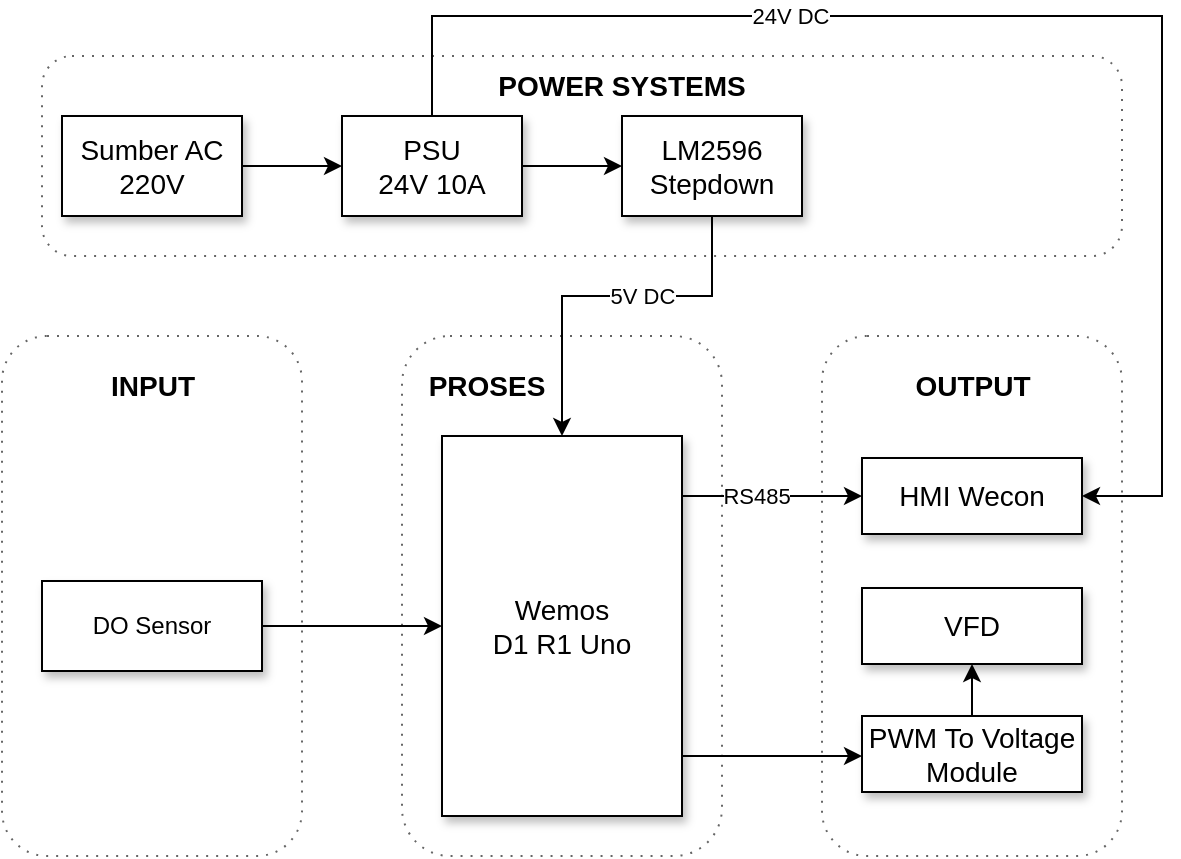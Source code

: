 <mxfile version="20.7.4" type="device" pages="2"><diagram id="e6OOcjLIepp18-SbyKwd" name="Page-1"><mxGraphModel dx="638" dy="440" grid="1" gridSize="10" guides="1" tooltips="1" connect="1" arrows="1" fold="1" page="1" pageScale="1" pageWidth="2339" pageHeight="3300" math="0" shadow="0"><root><mxCell id="0"/><mxCell id="1" parent="0"/><mxCell id="NormKjhdWUKpHMGYbHp0-38" value="" style="rounded=1;whiteSpace=wrap;html=1;fontSize=14;strokeColor=default;fillColor=none;opacity=60;dashed=1;dashPattern=1 4;" parent="1" vertex="1"><mxGeometry x="220" y="70" width="540" height="100" as="geometry"/></mxCell><mxCell id="NormKjhdWUKpHMGYbHp0-30" value="" style="rounded=1;whiteSpace=wrap;html=1;fontSize=14;strokeColor=default;fillColor=none;opacity=60;dashed=1;dashPattern=1 4;" parent="1" vertex="1"><mxGeometry x="610" y="210" width="150" height="260" as="geometry"/></mxCell><mxCell id="NormKjhdWUKpHMGYbHp0-29" value="" style="rounded=1;whiteSpace=wrap;html=1;fontSize=14;strokeColor=default;fillColor=none;opacity=60;dashed=1;dashPattern=1 4;" parent="1" vertex="1"><mxGeometry x="400" y="210" width="160" height="260" as="geometry"/></mxCell><mxCell id="NormKjhdWUKpHMGYbHp0-28" value="" style="rounded=1;whiteSpace=wrap;html=1;fontSize=14;strokeColor=default;fillColor=none;opacity=60;dashed=1;dashPattern=1 4;" parent="1" vertex="1"><mxGeometry x="200" y="210" width="150" height="260" as="geometry"/></mxCell><mxCell id="YZJxGJg3zewwSDE145lU-1" value="RS485" style="edgeStyle=orthogonalEdgeStyle;rounded=0;orthogonalLoop=1;jettySize=auto;html=1;exitX=1;exitY=0.25;exitDx=0;exitDy=0;" parent="1" source="NormKjhdWUKpHMGYbHp0-1" target="-lXtR86SzLi_2UB3HTRb-1" edge="1"><mxGeometry relative="1" as="geometry"><Array as="points"><mxPoint x="540" y="290"/></Array></mxGeometry></mxCell><mxCell id="Dv9JCPmap_JIAtJeG0IL-7" style="edgeStyle=orthogonalEdgeStyle;rounded=0;orthogonalLoop=1;jettySize=auto;html=1;exitX=1;exitY=0.75;exitDx=0;exitDy=0;" parent="1" source="NormKjhdWUKpHMGYbHp0-1" target="Dv9JCPmap_JIAtJeG0IL-4" edge="1"><mxGeometry relative="1" as="geometry"><Array as="points"><mxPoint x="540" y="420"/></Array></mxGeometry></mxCell><mxCell id="NormKjhdWUKpHMGYbHp0-1" value="Wemos&lt;br&gt;D1 R1 Uno" style="rounded=0;whiteSpace=wrap;html=1;fontSize=14;shadow=1;" parent="1" vertex="1"><mxGeometry x="420" y="260" width="120" height="190" as="geometry"/></mxCell><mxCell id="-lXtR86SzLi_2UB3HTRb-12" style="edgeStyle=orthogonalEdgeStyle;rounded=0;orthogonalLoop=1;jettySize=auto;html=1;exitX=1;exitY=0.5;exitDx=0;exitDy=0;startArrow=none;startFill=0;" parent="1" source="NormKjhdWUKpHMGYbHp0-31" target="-lXtR86SzLi_2UB3HTRb-8" edge="1"><mxGeometry relative="1" as="geometry"/></mxCell><mxCell id="NormKjhdWUKpHMGYbHp0-31" value="Sumber AC&lt;br&gt;220V" style="rounded=0;whiteSpace=wrap;html=1;fontSize=14;shadow=1;" parent="1" vertex="1"><mxGeometry x="230" y="100" width="90" height="50" as="geometry"/></mxCell><mxCell id="NormKjhdWUKpHMGYbHp0-56" value="&lt;b&gt;POWER SYSTEMS&lt;/b&gt;" style="text;html=1;strokeColor=none;fillColor=none;align=center;verticalAlign=middle;whiteSpace=wrap;rounded=0;fontSize=14;opacity=50;" parent="1" vertex="1"><mxGeometry x="420" y="70" width="180" height="30" as="geometry"/></mxCell><mxCell id="NormKjhdWUKpHMGYbHp0-59" value="&lt;b&gt;INPUT&lt;/b&gt;" style="text;html=1;strokeColor=none;fillColor=none;align=center;verticalAlign=middle;whiteSpace=wrap;rounded=0;fontSize=14;opacity=50;" parent="1" vertex="1"><mxGeometry x="232.5" y="220" width="85" height="30" as="geometry"/></mxCell><mxCell id="NormKjhdWUKpHMGYbHp0-60" value="&lt;b&gt;PROSES&lt;/b&gt;" style="text;html=1;strokeColor=none;fillColor=none;align=center;verticalAlign=middle;whiteSpace=wrap;rounded=0;fontSize=14;opacity=50;" parent="1" vertex="1"><mxGeometry x="400" y="220" width="85" height="30" as="geometry"/></mxCell><mxCell id="NormKjhdWUKpHMGYbHp0-62" value="&lt;b&gt;OUTPUT&lt;/b&gt;" style="text;html=1;strokeColor=none;fillColor=none;align=center;verticalAlign=middle;whiteSpace=wrap;rounded=0;fontSize=14;opacity=50;" parent="1" vertex="1"><mxGeometry x="642.5" y="220" width="85" height="30" as="geometry"/></mxCell><mxCell id="YZJxGJg3zewwSDE145lU-6" style="edgeStyle=orthogonalEdgeStyle;rounded=0;orthogonalLoop=1;jettySize=auto;html=1;exitX=1;exitY=0.5;exitDx=0;exitDy=0;" parent="1" source="5S7MNKsnEGfj_pQ51zQY-1" target="NormKjhdWUKpHMGYbHp0-1" edge="1"><mxGeometry relative="1" as="geometry"/></mxCell><mxCell id="5S7MNKsnEGfj_pQ51zQY-1" value="DO Sensor" style="rounded=0;whiteSpace=wrap;html=1;fontSize=12;shadow=1;" parent="1" vertex="1"><mxGeometry x="220" y="332.5" width="110" height="45" as="geometry"/></mxCell><mxCell id="-lXtR86SzLi_2UB3HTRb-1" value="HMI Wecon" style="rounded=0;whiteSpace=wrap;html=1;fontSize=14;shadow=1;" parent="1" vertex="1"><mxGeometry x="630" y="271" width="110" height="38" as="geometry"/></mxCell><mxCell id="-lXtR86SzLi_2UB3HTRb-13" style="edgeStyle=orthogonalEdgeStyle;rounded=0;orthogonalLoop=1;jettySize=auto;html=1;exitX=1;exitY=0.5;exitDx=0;exitDy=0;startArrow=none;startFill=0;" parent="1" source="-lXtR86SzLi_2UB3HTRb-8" target="-lXtR86SzLi_2UB3HTRb-10" edge="1"><mxGeometry relative="1" as="geometry"/></mxCell><mxCell id="Dv9JCPmap_JIAtJeG0IL-2" value="24V DC" style="edgeStyle=orthogonalEdgeStyle;rounded=0;orthogonalLoop=1;jettySize=auto;html=1;exitX=0.5;exitY=0;exitDx=0;exitDy=0;entryX=1;entryY=0.5;entryDx=0;entryDy=0;strokeWidth=1;jumpStyle=none;targetPerimeterSpacing=0;" parent="1" source="-lXtR86SzLi_2UB3HTRb-8" target="-lXtR86SzLi_2UB3HTRb-1" edge="1"><mxGeometry x="-0.341" relative="1" as="geometry"><Array as="points"><mxPoint x="415" y="50"/><mxPoint x="780" y="50"/><mxPoint x="780" y="290"/></Array><mxPoint as="offset"/></mxGeometry></mxCell><mxCell id="-lXtR86SzLi_2UB3HTRb-8" value="PSU &lt;br&gt;24V 10A" style="rounded=0;whiteSpace=wrap;html=1;fontSize=14;shadow=1;" parent="1" vertex="1"><mxGeometry x="370" y="100" width="90" height="50" as="geometry"/></mxCell><mxCell id="Dv9JCPmap_JIAtJeG0IL-1" value="5V DC" style="edgeStyle=orthogonalEdgeStyle;rounded=0;orthogonalLoop=1;jettySize=auto;html=1;exitX=0.5;exitY=1;exitDx=0;exitDy=0;" parent="1" source="-lXtR86SzLi_2UB3HTRb-10" target="NormKjhdWUKpHMGYbHp0-1" edge="1"><mxGeometry x="-0.189" relative="1" as="geometry"><Array as="points"><mxPoint x="555" y="190"/><mxPoint x="480" y="190"/></Array><mxPoint as="offset"/></mxGeometry></mxCell><mxCell id="-lXtR86SzLi_2UB3HTRb-10" value="LM2596&lt;br&gt;Stepdown" style="rounded=0;whiteSpace=wrap;html=1;fontSize=14;shadow=1;" parent="1" vertex="1"><mxGeometry x="510" y="100" width="90" height="50" as="geometry"/></mxCell><mxCell id="Dv9JCPmap_JIAtJeG0IL-8" style="edgeStyle=orthogonalEdgeStyle;rounded=0;orthogonalLoop=1;jettySize=auto;html=1;exitX=0.5;exitY=0;exitDx=0;exitDy=0;entryX=0.5;entryY=1;entryDx=0;entryDy=0;" parent="1" source="Dv9JCPmap_JIAtJeG0IL-4" target="Dv9JCPmap_JIAtJeG0IL-6" edge="1"><mxGeometry relative="1" as="geometry"/></mxCell><mxCell id="Dv9JCPmap_JIAtJeG0IL-4" value="PWM To Voltage&lt;br style=&quot;border-color: var(--border-color);&quot;&gt;Module" style="rounded=0;whiteSpace=wrap;html=1;fontSize=14;shadow=1;" parent="1" vertex="1"><mxGeometry x="630" y="400" width="110" height="38" as="geometry"/></mxCell><mxCell id="Dv9JCPmap_JIAtJeG0IL-6" value="VFD" style="rounded=0;whiteSpace=wrap;html=1;fontSize=14;shadow=1;" parent="1" vertex="1"><mxGeometry x="630" y="336" width="110" height="38" as="geometry"/></mxCell></root></mxGraphModel></diagram><diagram id="W9TfPLHfT7CKcpG7u3UG" name="Page-2"><mxGraphModel dx="901" dy="621" grid="1" gridSize="10" guides="1" tooltips="1" connect="1" arrows="1" fold="1" page="1" pageScale="1" pageWidth="2339" pageHeight="3300" math="0" shadow="0"><root><mxCell id="0"/><mxCell id="1" parent="0"/><mxCell id="rNcZ2A8CxdVaieHtJs3u-1" value="" style="rounded=0;whiteSpace=wrap;html=1;strokeColor=default;fontSize=11;fillColor=default;" vertex="1" parent="1"><mxGeometry x="320" y="390" width="760" height="140" as="geometry"/></mxCell><mxCell id="rNcZ2A8CxdVaieHtJs3u-2" value="" style="rounded=0;whiteSpace=wrap;html=1;strokeColor=default;fontSize=11;fillColor=default;" vertex="1" parent="1"><mxGeometry x="320" y="530" width="760" height="140" as="geometry"/></mxCell><mxCell id="rNcZ2A8CxdVaieHtJs3u-3" value="" style="rounded=0;whiteSpace=wrap;html=1;strokeColor=default;fontSize=11;fillColor=default;" vertex="1" parent="1"><mxGeometry x="320" y="670" width="760" height="140" as="geometry"/></mxCell><mxCell id="rNcZ2A8CxdVaieHtJs3u-4" value="PENGGUNA" style="rounded=0;whiteSpace=wrap;html=1;strokeColor=default;fontSize=11;fillColor=default;fontStyle=1" vertex="1" parent="1"><mxGeometry x="200" y="390" width="120" height="140" as="geometry"/></mxCell><mxCell id="rNcZ2A8CxdVaieHtJs3u-5" value="PETUGAS" style="rounded=0;whiteSpace=wrap;html=1;strokeColor=default;fontSize=11;fillColor=default;fontStyle=1" vertex="1" parent="1"><mxGeometry x="200" y="530" width="120" height="140" as="geometry"/></mxCell><mxCell id="rNcZ2A8CxdVaieHtJs3u-6" value="BENDAHARA" style="rounded=0;whiteSpace=wrap;html=1;strokeColor=default;fontSize=11;fillColor=default;fontStyle=1" vertex="1" parent="1"><mxGeometry x="200" y="670" width="120" height="140" as="geometry"/></mxCell><mxCell id="rNcZ2A8CxdVaieHtJs3u-7" style="edgeStyle=orthogonalEdgeStyle;rounded=0;orthogonalLoop=1;jettySize=auto;html=1;exitX=1;exitY=0.5;exitDx=0;exitDy=0;fontSize=11;" edge="1" parent="1" source="rNcZ2A8CxdVaieHtJs3u-8" target="rNcZ2A8CxdVaieHtJs3u-12"><mxGeometry relative="1" as="geometry"/></mxCell><mxCell id="rNcZ2A8CxdVaieHtJs3u-8" value="" style="ellipse;whiteSpace=wrap;html=1;aspect=fixed;strokeColor=#82b366;fontSize=11;fillColor=#d5e8d4;" vertex="1" parent="1"><mxGeometry x="332.5" y="405" width="30" height="30" as="geometry"/></mxCell><mxCell id="rNcZ2A8CxdVaieHtJs3u-9" value="" style="rounded=0;whiteSpace=wrap;html=1;fontSize=14;fillColor=#dae8fc;strokeColor=#6c8ebf;" vertex="1" parent="1"><mxGeometry x="460" y="295" width="120" height="30" as="geometry"/></mxCell><mxCell id="rNcZ2A8CxdVaieHtJs3u-10" value="" style="rounded=0;whiteSpace=wrap;html=1;fontSize=14;fillColor=#dae8fc;strokeColor=#6c8ebf;" vertex="1" parent="1"><mxGeometry x="595" y="290" width="40" height="40" as="geometry"/></mxCell><mxCell id="rNcZ2A8CxdVaieHtJs3u-11" style="edgeStyle=orthogonalEdgeStyle;rounded=0;orthogonalLoop=1;jettySize=auto;html=1;exitX=1;exitY=0.5;exitDx=0;exitDy=0;fontSize=11;" edge="1" parent="1" source="rNcZ2A8CxdVaieHtJs3u-12" target="rNcZ2A8CxdVaieHtJs3u-14"><mxGeometry relative="1" as="geometry"/></mxCell><mxCell id="rNcZ2A8CxdVaieHtJs3u-12" value="Pengguna Membuka Aplikasi" style="rounded=0;whiteSpace=wrap;html=1;strokeColor=default;fontSize=11;fillColor=default;" vertex="1" parent="1"><mxGeometry x="382.5" y="400" width="122.5" height="40" as="geometry"/></mxCell><mxCell id="rNcZ2A8CxdVaieHtJs3u-13" style="edgeStyle=orthogonalEdgeStyle;rounded=0;orthogonalLoop=1;jettySize=auto;html=1;exitX=1;exitY=0.5;exitDx=0;exitDy=0;fontSize=11;" edge="1" parent="1" source="rNcZ2A8CxdVaieHtJs3u-14" target="rNcZ2A8CxdVaieHtJs3u-16"><mxGeometry relative="1" as="geometry"/></mxCell><mxCell id="rNcZ2A8CxdVaieHtJs3u-14" value="Pengguna Login&lt;br style=&quot;border-color: var(--border-color);&quot;&gt;ke Aplikasi" style="rounded=0;whiteSpace=wrap;html=1;strokeColor=default;fontSize=11;fillColor=default;" vertex="1" parent="1"><mxGeometry x="527.5" y="400" width="122.5" height="40" as="geometry"/></mxCell><mxCell id="rNcZ2A8CxdVaieHtJs3u-15" style="edgeStyle=orthogonalEdgeStyle;rounded=0;orthogonalLoop=1;jettySize=auto;html=1;exitX=1;exitY=0.5;exitDx=0;exitDy=0;fontSize=11;" edge="1" parent="1" source="rNcZ2A8CxdVaieHtJs3u-16" target="rNcZ2A8CxdVaieHtJs3u-20"><mxGeometry relative="1" as="geometry"/></mxCell><mxCell id="rNcZ2A8CxdVaieHtJs3u-16" value="Apakah Minggu Ini Sudah Bayar ?" style="rounded=0;whiteSpace=wrap;html=1;strokeColor=default;fontSize=11;fillColor=default;" vertex="1" parent="1"><mxGeometry x="672.5" y="400" width="122.5" height="40" as="geometry"/></mxCell><mxCell id="rNcZ2A8CxdVaieHtJs3u-17" value="" style="rounded=0;whiteSpace=wrap;html=1;fontSize=14;fillColor=#dae8fc;strokeColor=#6c8ebf;" vertex="1" parent="1"><mxGeometry x="645" y="290" width="22.5" height="40" as="geometry"/></mxCell><mxCell id="rNcZ2A8CxdVaieHtJs3u-18" style="edgeStyle=orthogonalEdgeStyle;rounded=0;orthogonalLoop=1;jettySize=auto;html=1;exitX=0.5;exitY=1;exitDx=0;exitDy=0;fontSize=11;" edge="1" parent="1" source="rNcZ2A8CxdVaieHtJs3u-20" target="rNcZ2A8CxdVaieHtJs3u-22"><mxGeometry relative="1" as="geometry"/></mxCell><mxCell id="rNcZ2A8CxdVaieHtJs3u-19" style="edgeStyle=orthogonalEdgeStyle;rounded=0;orthogonalLoop=1;jettySize=auto;html=1;exitX=1;exitY=0.5;exitDx=0;exitDy=0;entryX=0;entryY=0.5;entryDx=0;entryDy=0;fontSize=11;" edge="1" parent="1" source="rNcZ2A8CxdVaieHtJs3u-20" target="rNcZ2A8CxdVaieHtJs3u-24"><mxGeometry relative="1" as="geometry"/></mxCell><mxCell id="rNcZ2A8CxdVaieHtJs3u-20" value="" style="ellipse;whiteSpace=wrap;html=1;aspect=fixed;strokeColor=default;fontSize=11;fillColor=default;" vertex="1" parent="1"><mxGeometry x="817.5" y="410" width="20" height="20" as="geometry"/></mxCell><mxCell id="rNcZ2A8CxdVaieHtJs3u-21" style="edgeStyle=orthogonalEdgeStyle;rounded=0;orthogonalLoop=1;jettySize=auto;html=1;exitX=0;exitY=0.5;exitDx=0;exitDy=0;fontSize=11;" edge="1" parent="1" source="rNcZ2A8CxdVaieHtJs3u-22" target="rNcZ2A8CxdVaieHtJs3u-16"><mxGeometry relative="1" as="geometry"/></mxCell><mxCell id="rNcZ2A8CxdVaieHtJs3u-22" value="Muncul Notifikasi pada Aplikasi" style="rounded=0;whiteSpace=wrap;html=1;strokeColor=default;fontSize=11;fillColor=default;" vertex="1" parent="1"><mxGeometry x="766.25" y="460" width="122.5" height="40" as="geometry"/></mxCell><mxCell id="rNcZ2A8CxdVaieHtJs3u-23" style="edgeStyle=orthogonalEdgeStyle;rounded=0;orthogonalLoop=1;jettySize=auto;html=1;exitX=1;exitY=0.5;exitDx=0;exitDy=0;entryX=0;entryY=0.5;entryDx=0;entryDy=0;fontSize=11;" edge="1" parent="1" source="rNcZ2A8CxdVaieHtJs3u-24" target="rNcZ2A8CxdVaieHtJs3u-26"><mxGeometry relative="1" as="geometry"/></mxCell><mxCell id="rNcZ2A8CxdVaieHtJs3u-24" value="Muncul&amp;nbsp; Tampilan Terimakasih pada Aplikasi" style="rounded=0;whiteSpace=wrap;html=1;strokeColor=default;fontSize=11;fillColor=default;" vertex="1" parent="1"><mxGeometry x="860" y="400" width="122.5" height="40" as="geometry"/></mxCell><mxCell id="rNcZ2A8CxdVaieHtJs3u-25" value="" style="rounded=0;whiteSpace=wrap;html=1;fontSize=14;fillColor=#dae8fc;strokeColor=#6c8ebf;" vertex="1" parent="1"><mxGeometry x="685" y="300" width="22.5" height="20" as="geometry"/></mxCell><mxCell id="rNcZ2A8CxdVaieHtJs3u-26" value="" style="ellipse;whiteSpace=wrap;html=1;aspect=fixed;strokeColor=#b85450;fontSize=11;fillColor=#f8cecc;" vertex="1" parent="1"><mxGeometry x="1035" y="405" width="30" height="30" as="geometry"/></mxCell><mxCell id="rNcZ2A8CxdVaieHtJs3u-27" style="edgeStyle=orthogonalEdgeStyle;rounded=0;orthogonalLoop=1;jettySize=auto;html=1;exitX=1;exitY=0.5;exitDx=0;exitDy=0;entryX=0;entryY=0.5;entryDx=0;entryDy=0;fontSize=11;" edge="1" parent="1" source="rNcZ2A8CxdVaieHtJs3u-28" target="rNcZ2A8CxdVaieHtJs3u-30"><mxGeometry relative="1" as="geometry"/></mxCell><mxCell id="rNcZ2A8CxdVaieHtJs3u-28" value="" style="ellipse;whiteSpace=wrap;html=1;aspect=fixed;strokeColor=#82b366;fontSize=11;fillColor=#d5e8d4;" vertex="1" parent="1"><mxGeometry x="332.5" y="545" width="30" height="30" as="geometry"/></mxCell><mxCell id="rNcZ2A8CxdVaieHtJs3u-29" style="edgeStyle=orthogonalEdgeStyle;rounded=0;orthogonalLoop=1;jettySize=auto;html=1;exitX=1;exitY=0.5;exitDx=0;exitDy=0;entryX=0;entryY=0.5;entryDx=0;entryDy=0;fontSize=11;" edge="1" parent="1" source="rNcZ2A8CxdVaieHtJs3u-30" target="rNcZ2A8CxdVaieHtJs3u-32"><mxGeometry relative="1" as="geometry"/></mxCell><mxCell id="rNcZ2A8CxdVaieHtJs3u-30" value="Petugas Membuka Aplikasi" style="rounded=0;whiteSpace=wrap;html=1;strokeColor=default;fontSize=11;fillColor=default;" vertex="1" parent="1"><mxGeometry x="382.5" y="540" width="122.5" height="40" as="geometry"/></mxCell><mxCell id="rNcZ2A8CxdVaieHtJs3u-31" style="edgeStyle=orthogonalEdgeStyle;rounded=0;orthogonalLoop=1;jettySize=auto;html=1;exitX=1;exitY=0.5;exitDx=0;exitDy=0;entryX=0;entryY=0.5;entryDx=0;entryDy=0;fontSize=11;" edge="1" parent="1" source="rNcZ2A8CxdVaieHtJs3u-32" target="rNcZ2A8CxdVaieHtJs3u-34"><mxGeometry relative="1" as="geometry"/></mxCell><mxCell id="rNcZ2A8CxdVaieHtJs3u-32" value="Petugas Login&lt;br style=&quot;border-color: var(--border-color);&quot;&gt;ke Aplikasi" style="rounded=0;whiteSpace=wrap;html=1;strokeColor=default;fontSize=11;fillColor=default;" vertex="1" parent="1"><mxGeometry x="527.5" y="540" width="122.5" height="40" as="geometry"/></mxCell><mxCell id="rNcZ2A8CxdVaieHtJs3u-33" style="edgeStyle=orthogonalEdgeStyle;rounded=0;orthogonalLoop=1;jettySize=auto;html=1;exitX=1;exitY=0.5;exitDx=0;exitDy=0;fontSize=11;" edge="1" parent="1" source="rNcZ2A8CxdVaieHtJs3u-34" target="rNcZ2A8CxdVaieHtJs3u-37"><mxGeometry relative="1" as="geometry"/></mxCell><mxCell id="rNcZ2A8CxdVaieHtJs3u-34" value="Button Buka di Tekan" style="rounded=0;whiteSpace=wrap;html=1;strokeColor=default;fontSize=11;fillColor=default;" vertex="1" parent="1"><mxGeometry x="672.5" y="540" width="122.5" height="40" as="geometry"/></mxCell><mxCell id="rNcZ2A8CxdVaieHtJs3u-35" style="edgeStyle=orthogonalEdgeStyle;rounded=0;orthogonalLoop=1;jettySize=auto;html=1;exitX=1;exitY=0.5;exitDx=0;exitDy=0;entryX=0;entryY=0.5;entryDx=0;entryDy=0;fontSize=11;" edge="1" parent="1" source="rNcZ2A8CxdVaieHtJs3u-37" target="rNcZ2A8CxdVaieHtJs3u-41"><mxGeometry relative="1" as="geometry"/></mxCell><mxCell id="rNcZ2A8CxdVaieHtJs3u-36" style="edgeStyle=orthogonalEdgeStyle;rounded=0;orthogonalLoop=1;jettySize=auto;html=1;exitX=0.5;exitY=1;exitDx=0;exitDy=0;fontSize=11;" edge="1" parent="1" source="rNcZ2A8CxdVaieHtJs3u-37" target="rNcZ2A8CxdVaieHtJs3u-39"><mxGeometry relative="1" as="geometry"/></mxCell><mxCell id="rNcZ2A8CxdVaieHtJs3u-37" value="" style="ellipse;whiteSpace=wrap;html=1;aspect=fixed;strokeColor=default;fontSize=11;fillColor=default;" vertex="1" parent="1"><mxGeometry x="817.5" y="550" width="20" height="20" as="geometry"/></mxCell><mxCell id="rNcZ2A8CxdVaieHtJs3u-38" style="edgeStyle=orthogonalEdgeStyle;rounded=0;orthogonalLoop=1;jettySize=auto;html=1;exitX=1;exitY=0.5;exitDx=0;exitDy=0;fontSize=11;" edge="1" parent="1" source="rNcZ2A8CxdVaieHtJs3u-39" target="rNcZ2A8CxdVaieHtJs3u-42"><mxGeometry relative="1" as="geometry"/></mxCell><mxCell id="rNcZ2A8CxdVaieHtJs3u-39" value="Solenoid Tertutup" style="rounded=0;whiteSpace=wrap;html=1;strokeColor=default;fontSize=11;fillColor=default;" vertex="1" parent="1"><mxGeometry x="766.25" y="600" width="122.5" height="40" as="geometry"/></mxCell><mxCell id="rNcZ2A8CxdVaieHtJs3u-40" style="edgeStyle=orthogonalEdgeStyle;rounded=0;orthogonalLoop=1;jettySize=auto;html=1;exitX=1;exitY=0.5;exitDx=0;exitDy=0;entryX=0;entryY=0.5;entryDx=0;entryDy=0;fontSize=11;" edge="1" parent="1" source="rNcZ2A8CxdVaieHtJs3u-41" target="rNcZ2A8CxdVaieHtJs3u-42"><mxGeometry relative="1" as="geometry"/></mxCell><mxCell id="rNcZ2A8CxdVaieHtJs3u-41" value="Solenoid Terbuka" style="rounded=0;whiteSpace=wrap;html=1;strokeColor=default;fontSize=11;fillColor=default;" vertex="1" parent="1"><mxGeometry x="860" y="540" width="122.5" height="40" as="geometry"/></mxCell><mxCell id="rNcZ2A8CxdVaieHtJs3u-42" value="" style="ellipse;whiteSpace=wrap;html=1;aspect=fixed;strokeColor=#b85450;fontSize=11;fillColor=#f8cecc;" vertex="1" parent="1"><mxGeometry x="1035" y="545" width="30" height="30" as="geometry"/></mxCell><mxCell id="rNcZ2A8CxdVaieHtJs3u-43" style="edgeStyle=orthogonalEdgeStyle;rounded=0;orthogonalLoop=1;jettySize=auto;html=1;exitX=1;exitY=0.5;exitDx=0;exitDy=0;entryX=0;entryY=0.5;entryDx=0;entryDy=0;fontSize=11;" edge="1" parent="1" source="rNcZ2A8CxdVaieHtJs3u-44" target="rNcZ2A8CxdVaieHtJs3u-46"><mxGeometry relative="1" as="geometry"/></mxCell><mxCell id="rNcZ2A8CxdVaieHtJs3u-44" value="" style="ellipse;whiteSpace=wrap;html=1;aspect=fixed;strokeColor=#82b366;fontSize=11;fillColor=#d5e8d4;" vertex="1" parent="1"><mxGeometry x="332.5" y="685" width="30" height="30" as="geometry"/></mxCell><mxCell id="rNcZ2A8CxdVaieHtJs3u-45" style="edgeStyle=orthogonalEdgeStyle;rounded=0;orthogonalLoop=1;jettySize=auto;html=1;exitX=1;exitY=0.5;exitDx=0;exitDy=0;entryX=0;entryY=0.5;entryDx=0;entryDy=0;fontSize=11;" edge="1" parent="1" source="rNcZ2A8CxdVaieHtJs3u-46" target="rNcZ2A8CxdVaieHtJs3u-48"><mxGeometry relative="1" as="geometry"/></mxCell><mxCell id="rNcZ2A8CxdVaieHtJs3u-46" value="Bendahara Membuka Aplikasi" style="rounded=0;whiteSpace=wrap;html=1;strokeColor=default;fontSize=11;fillColor=default;" vertex="1" parent="1"><mxGeometry x="382.5" y="680" width="122.5" height="40" as="geometry"/></mxCell><mxCell id="rNcZ2A8CxdVaieHtJs3u-47" style="edgeStyle=orthogonalEdgeStyle;rounded=0;orthogonalLoop=1;jettySize=auto;html=1;exitX=1;exitY=0.5;exitDx=0;exitDy=0;fontSize=11;" edge="1" parent="1" source="rNcZ2A8CxdVaieHtJs3u-48" target="rNcZ2A8CxdVaieHtJs3u-50"><mxGeometry relative="1" as="geometry"/></mxCell><mxCell id="rNcZ2A8CxdVaieHtJs3u-48" value="Bendahara Login ke Aplikasi&lt;span style=&quot;color: rgba(0, 0, 0, 0); font-family: monospace; font-size: 0px; text-align: start;&quot;&gt;%3CmxGraphModel%3E%3Croot%3E%3CmxCell%20id%3D%220%22%2F%3E%3CmxCell%20id%3D%221%22%20parent%3D%220%22%2F%3E%3CmxCell%20id%3D%222%22%20value%3D%22Bendahara%20Membuka%20Aplikasi%22%20style%3D%22rounded%3D0%3BwhiteSpace%3Dwrap%3Bhtml%3D1%3BstrokeColor%3Ddefault%3BfontSize%3D11%3BfillColor%3Ddefault%3B%22%20vertex%3D%221%22%20parent%3D%221%22%3E%3CmxGeometry%20x%3D%22262.5%22%20y%3D%22920%22%20width%3D%22122.5%22%20height%3D%2240%22%20as%3D%22geometry%22%2F%3E%3C%2FmxCell%3E%3C%2Froot%3E%3C%2FmxGraphModel%3E&lt;/span&gt;" style="rounded=0;whiteSpace=wrap;html=1;strokeColor=default;fontSize=11;fillColor=default;" vertex="1" parent="1"><mxGeometry x="527.5" y="680" width="122.5" height="40" as="geometry"/></mxCell><mxCell id="rNcZ2A8CxdVaieHtJs3u-49" style="edgeStyle=orthogonalEdgeStyle;rounded=0;orthogonalLoop=1;jettySize=auto;html=1;exitX=1;exitY=0.5;exitDx=0;exitDy=0;entryX=0;entryY=0.5;entryDx=0;entryDy=0;fontSize=11;" edge="1" parent="1" source="rNcZ2A8CxdVaieHtJs3u-50" target="rNcZ2A8CxdVaieHtJs3u-52"><mxGeometry relative="1" as="geometry"/></mxCell><mxCell id="rNcZ2A8CxdVaieHtJs3u-50" value="Memilih Pilihan Kotak pada Aplikasi" style="rounded=0;whiteSpace=wrap;html=1;strokeColor=default;fontSize=11;fillColor=default;" vertex="1" parent="1"><mxGeometry x="670" y="680" width="122.5" height="40" as="geometry"/></mxCell><mxCell id="rNcZ2A8CxdVaieHtJs3u-51" style="edgeStyle=orthogonalEdgeStyle;rounded=0;orthogonalLoop=1;jettySize=auto;html=1;exitX=1;exitY=0.5;exitDx=0;exitDy=0;entryX=0;entryY=0.5;entryDx=0;entryDy=0;fontSize=11;" edge="1" parent="1" source="rNcZ2A8CxdVaieHtJs3u-52" target="rNcZ2A8CxdVaieHtJs3u-53"><mxGeometry relative="1" as="geometry"/></mxCell><mxCell id="rNcZ2A8CxdVaieHtJs3u-52" value="Melihat Total Saldo" style="rounded=0;whiteSpace=wrap;html=1;strokeColor=default;fontSize=11;fillColor=default;" vertex="1" parent="1"><mxGeometry x="815" y="680" width="122.5" height="40" as="geometry"/></mxCell><mxCell id="rNcZ2A8CxdVaieHtJs3u-53" value="" style="ellipse;whiteSpace=wrap;html=1;aspect=fixed;strokeColor=#b85450;fontSize=11;fillColor=#f8cecc;" vertex="1" parent="1"><mxGeometry x="1035" y="685" width="30" height="30" as="geometry"/></mxCell></root></mxGraphModel></diagram></mxfile>